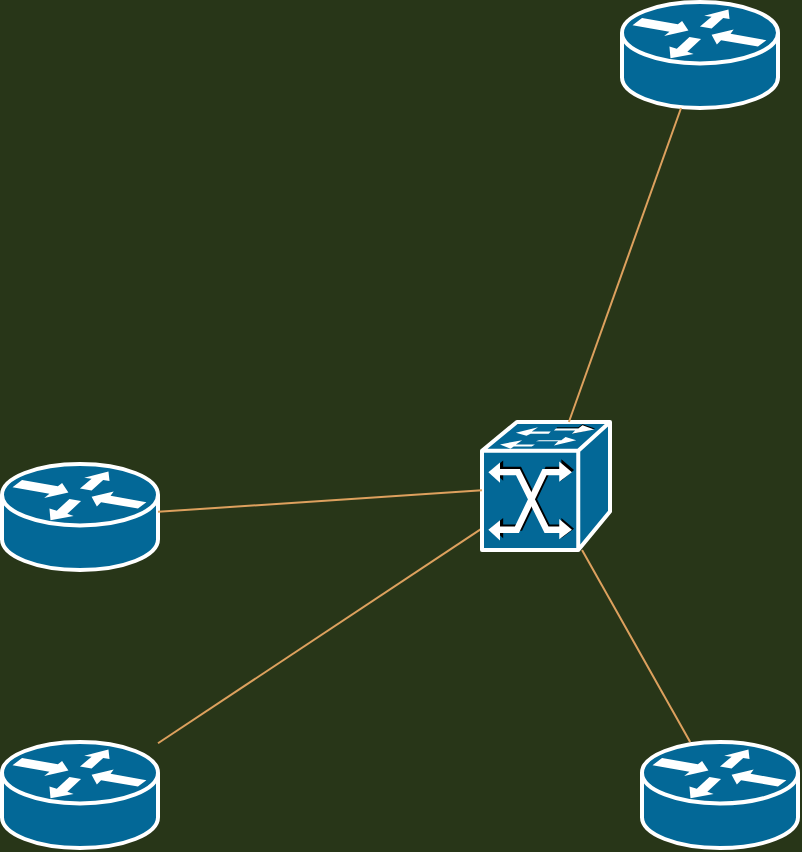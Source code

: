 <mxfile version="14.2.9" type="github">
  <diagram id="bJuXwmBphyqFhPbaP5M5" name="Page-1">
    <mxGraphModel dx="1186" dy="704" grid="1" gridSize="10" guides="1" tooltips="1" connect="1" arrows="1" fold="1" page="1" pageScale="1" pageWidth="1169" pageHeight="827" background="#283618" math="0" shadow="0">
      <root>
        <mxCell id="0" />
        <mxCell id="1" parent="0" />
        <mxCell id="8yvw1Uc-UqLLbn6GkWhz-1" value="" style="shape=mxgraph.cisco.routers.router;html=1;pointerEvents=1;dashed=0;fillColor=#036897;strokeColor=#ffffff;strokeWidth=2;verticalLabelPosition=bottom;verticalAlign=top;align=center;outlineConnect=0;rounded=0;sketch=0;fontColor=#FEFAE0;" vertex="1" parent="1">
          <mxGeometry x="340" y="361" width="78" height="53" as="geometry" />
        </mxCell>
        <mxCell id="8yvw1Uc-UqLLbn6GkWhz-2" value="" style="shape=mxgraph.cisco.routers.router;html=1;pointerEvents=1;dashed=0;fillColor=#036897;strokeColor=#ffffff;strokeWidth=2;verticalLabelPosition=bottom;verticalAlign=top;align=center;outlineConnect=0;rounded=0;sketch=0;fontColor=#FEFAE0;" vertex="1" parent="1">
          <mxGeometry x="340" y="500" width="78" height="53" as="geometry" />
        </mxCell>
        <mxCell id="8yvw1Uc-UqLLbn6GkWhz-3" value="" style="shape=mxgraph.cisco.routers.router;html=1;pointerEvents=1;dashed=0;fillColor=#036897;strokeColor=#ffffff;strokeWidth=2;verticalLabelPosition=bottom;verticalAlign=top;align=center;outlineConnect=0;rounded=0;sketch=0;fontColor=#FEFAE0;" vertex="1" parent="1">
          <mxGeometry x="660" y="500" width="78" height="53" as="geometry" />
        </mxCell>
        <mxCell id="8yvw1Uc-UqLLbn6GkWhz-4" value="" style="shape=mxgraph.cisco.routers.router;html=1;pointerEvents=1;dashed=0;fillColor=#036897;strokeColor=#ffffff;strokeWidth=2;verticalLabelPosition=bottom;verticalAlign=top;align=center;outlineConnect=0;rounded=0;sketch=0;fontColor=#FEFAE0;" vertex="1" parent="1">
          <mxGeometry x="650" y="130" width="78" height="53" as="geometry" />
        </mxCell>
        <mxCell id="8yvw1Uc-UqLLbn6GkWhz-5" value="" style="endArrow=none;html=1;strokeColor=#DDA15E;fillColor=#BC6C25;fontColor=#FEFAE0;" edge="1" parent="1" source="8yvw1Uc-UqLLbn6GkWhz-2" target="8yvw1Uc-UqLLbn6GkWhz-6">
          <mxGeometry width="50" height="50" relative="1" as="geometry">
            <mxPoint x="560" y="390" as="sourcePoint" />
            <mxPoint x="530" y="450" as="targetPoint" />
          </mxGeometry>
        </mxCell>
        <mxCell id="8yvw1Uc-UqLLbn6GkWhz-6" value="" style="shape=mxgraph.cisco.switches.atm_fast_gigabit_etherswitch;html=1;pointerEvents=1;dashed=0;fillColor=#036897;strokeColor=#ffffff;strokeWidth=2;verticalLabelPosition=bottom;verticalAlign=top;align=center;outlineConnect=0;rounded=0;sketch=0;fontColor=#FEFAE0;" vertex="1" parent="1">
          <mxGeometry x="580" y="340" width="64" height="64" as="geometry" />
        </mxCell>
        <mxCell id="8yvw1Uc-UqLLbn6GkWhz-7" value="" style="endArrow=none;html=1;strokeColor=#DDA15E;fillColor=#BC6C25;fontColor=#FEFAE0;" edge="1" parent="1" source="8yvw1Uc-UqLLbn6GkWhz-1" target="8yvw1Uc-UqLLbn6GkWhz-6">
          <mxGeometry width="50" height="50" relative="1" as="geometry">
            <mxPoint x="428" y="510.639" as="sourcePoint" />
            <mxPoint x="590" y="403.219" as="targetPoint" />
          </mxGeometry>
        </mxCell>
        <mxCell id="8yvw1Uc-UqLLbn6GkWhz-8" value="" style="endArrow=none;html=1;strokeColor=#DDA15E;fillColor=#BC6C25;fontColor=#FEFAE0;" edge="1" parent="1" source="8yvw1Uc-UqLLbn6GkWhz-4" target="8yvw1Uc-UqLLbn6GkWhz-6">
          <mxGeometry width="50" height="50" relative="1" as="geometry">
            <mxPoint x="428" y="394.906" as="sourcePoint" />
            <mxPoint x="590" y="384.129" as="targetPoint" />
          </mxGeometry>
        </mxCell>
        <mxCell id="8yvw1Uc-UqLLbn6GkWhz-9" value="" style="endArrow=none;html=1;strokeColor=#DDA15E;fillColor=#BC6C25;fontColor=#FEFAE0;" edge="1" parent="1" source="8yvw1Uc-UqLLbn6GkWhz-6" target="8yvw1Uc-UqLLbn6GkWhz-3">
          <mxGeometry width="50" height="50" relative="1" as="geometry">
            <mxPoint x="689.531" y="193" as="sourcePoint" />
            <mxPoint x="633.434" y="350" as="targetPoint" />
          </mxGeometry>
        </mxCell>
      </root>
    </mxGraphModel>
  </diagram>
</mxfile>
